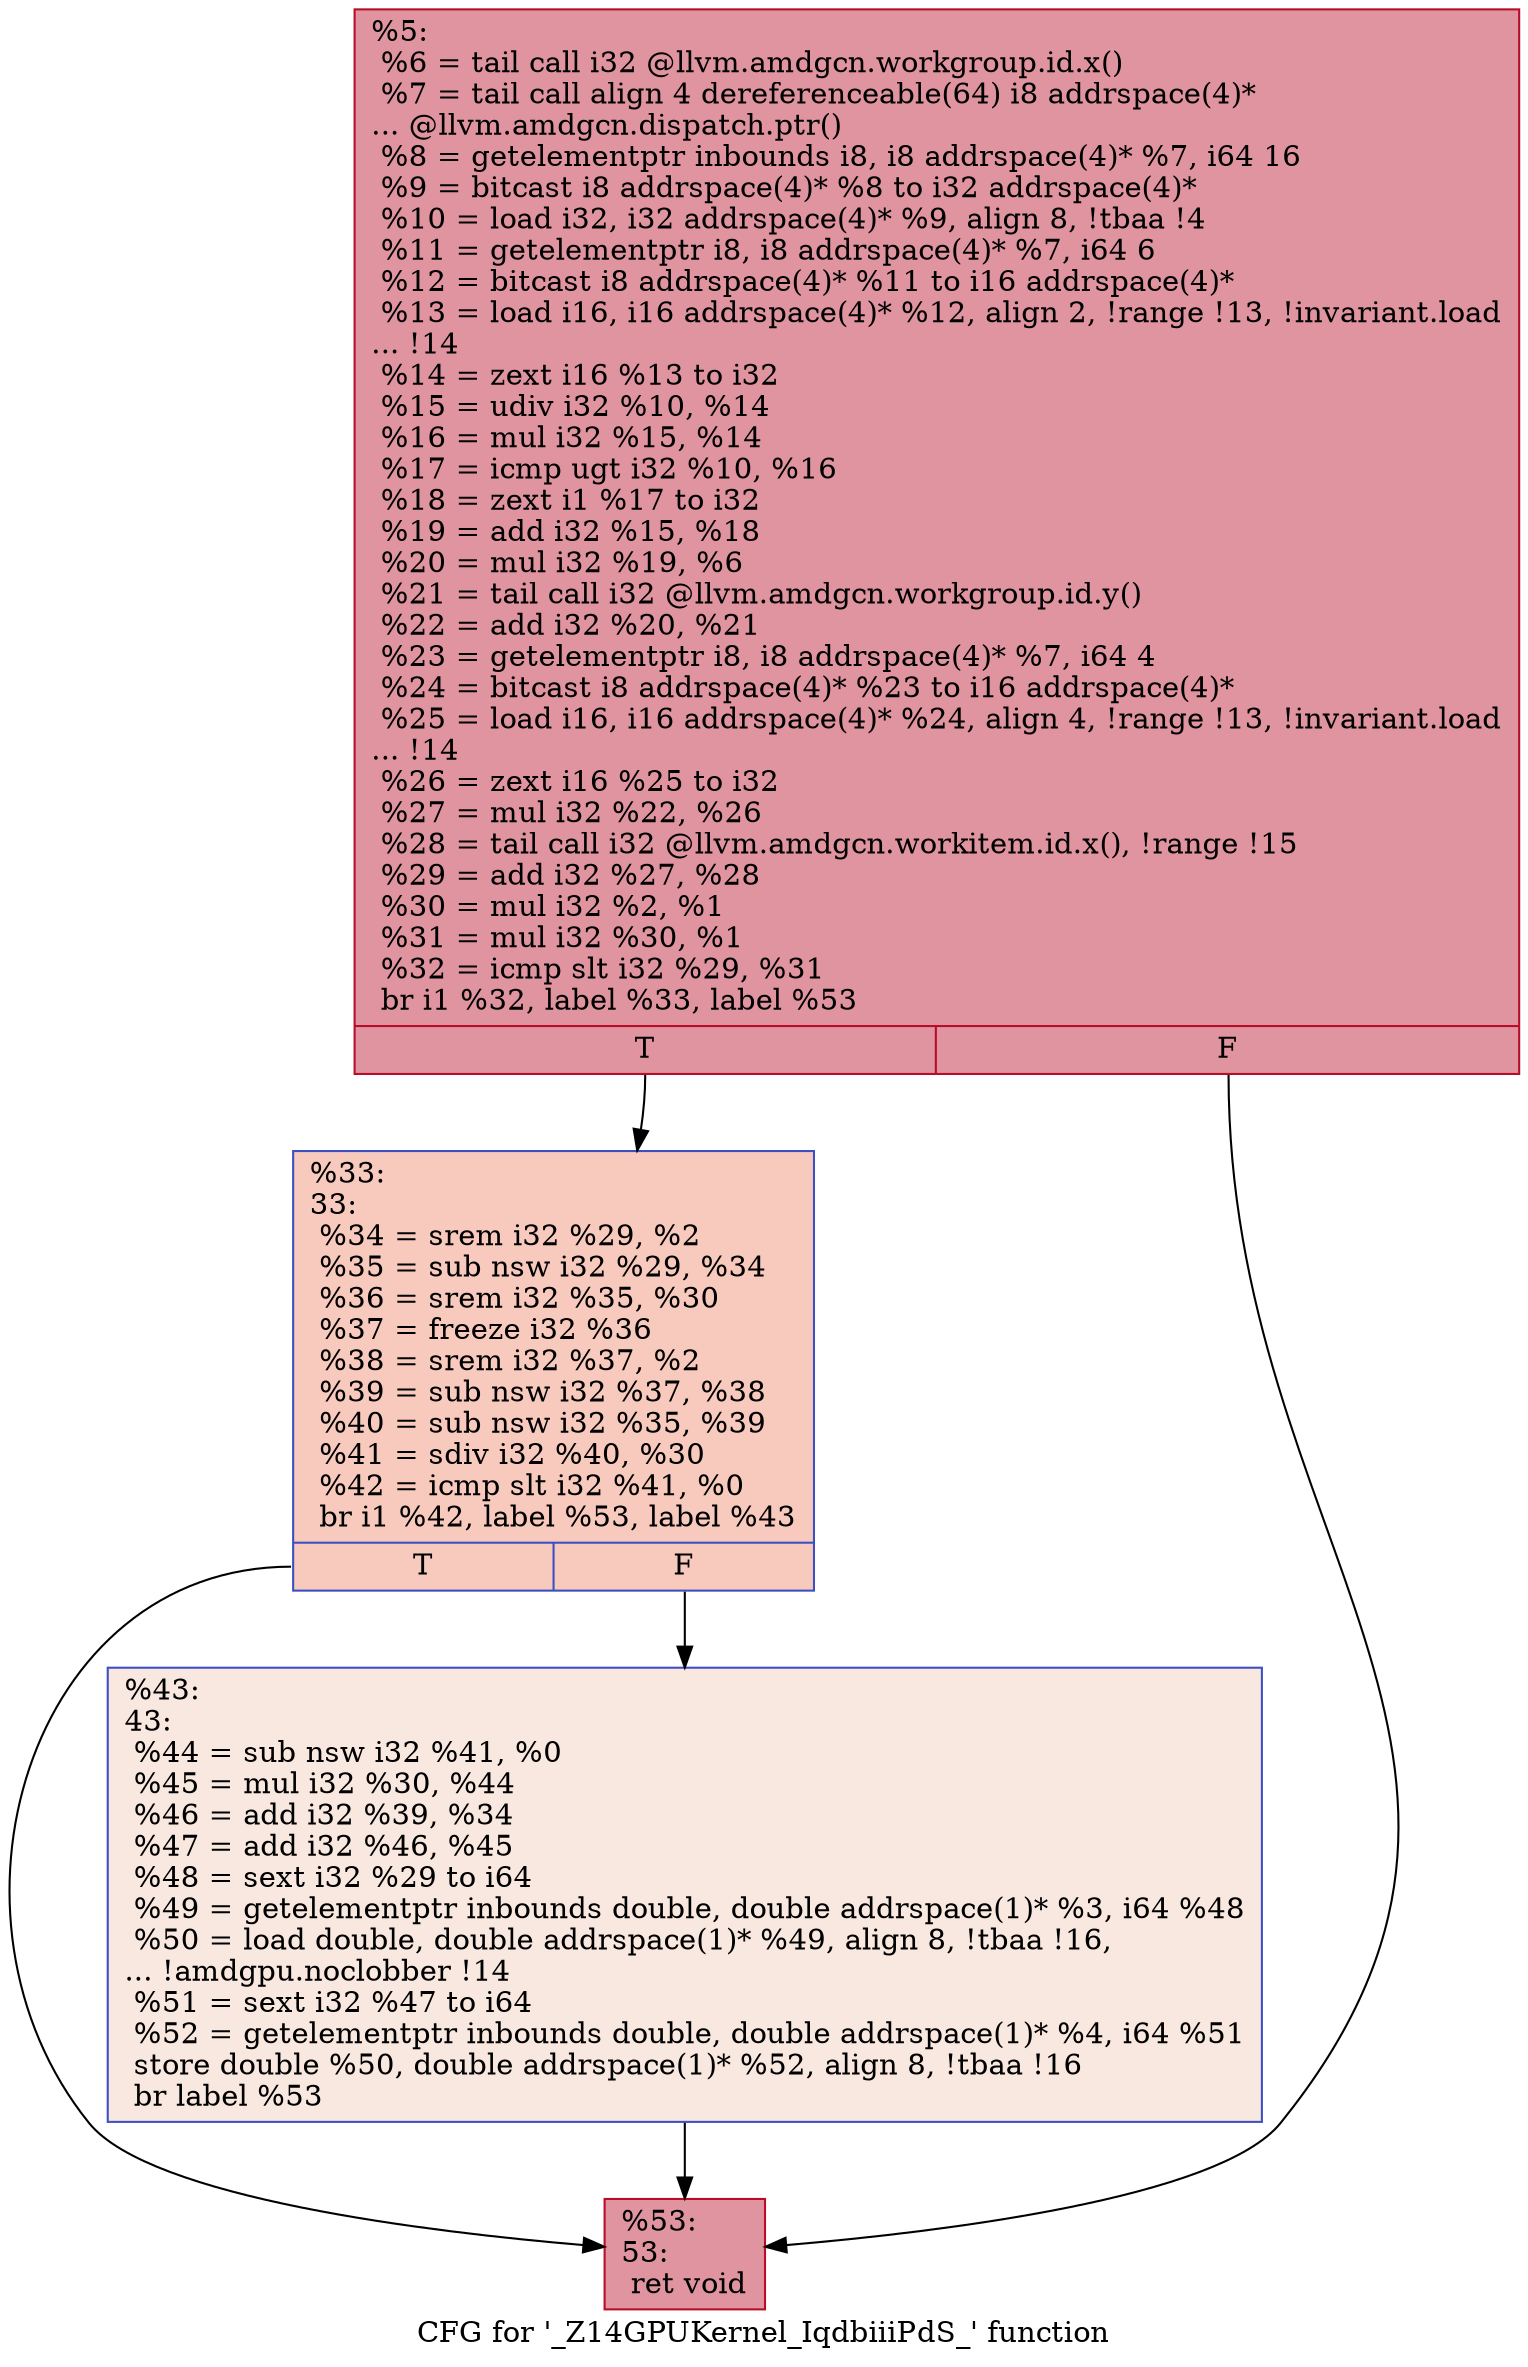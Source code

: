 digraph "CFG for '_Z14GPUKernel_IqdbiiiPdS_' function" {
	label="CFG for '_Z14GPUKernel_IqdbiiiPdS_' function";

	Node0x50cb7b0 [shape=record,color="#b70d28ff", style=filled, fillcolor="#b70d2870",label="{%5:\l  %6 = tail call i32 @llvm.amdgcn.workgroup.id.x()\l  %7 = tail call align 4 dereferenceable(64) i8 addrspace(4)*\l... @llvm.amdgcn.dispatch.ptr()\l  %8 = getelementptr inbounds i8, i8 addrspace(4)* %7, i64 16\l  %9 = bitcast i8 addrspace(4)* %8 to i32 addrspace(4)*\l  %10 = load i32, i32 addrspace(4)* %9, align 8, !tbaa !4\l  %11 = getelementptr i8, i8 addrspace(4)* %7, i64 6\l  %12 = bitcast i8 addrspace(4)* %11 to i16 addrspace(4)*\l  %13 = load i16, i16 addrspace(4)* %12, align 2, !range !13, !invariant.load\l... !14\l  %14 = zext i16 %13 to i32\l  %15 = udiv i32 %10, %14\l  %16 = mul i32 %15, %14\l  %17 = icmp ugt i32 %10, %16\l  %18 = zext i1 %17 to i32\l  %19 = add i32 %15, %18\l  %20 = mul i32 %19, %6\l  %21 = tail call i32 @llvm.amdgcn.workgroup.id.y()\l  %22 = add i32 %20, %21\l  %23 = getelementptr i8, i8 addrspace(4)* %7, i64 4\l  %24 = bitcast i8 addrspace(4)* %23 to i16 addrspace(4)*\l  %25 = load i16, i16 addrspace(4)* %24, align 4, !range !13, !invariant.load\l... !14\l  %26 = zext i16 %25 to i32\l  %27 = mul i32 %22, %26\l  %28 = tail call i32 @llvm.amdgcn.workitem.id.x(), !range !15\l  %29 = add i32 %27, %28\l  %30 = mul i32 %2, %1\l  %31 = mul i32 %30, %1\l  %32 = icmp slt i32 %29, %31\l  br i1 %32, label %33, label %53\l|{<s0>T|<s1>F}}"];
	Node0x50cb7b0:s0 -> Node0x50cd5d0;
	Node0x50cb7b0:s1 -> Node0x50cd660;
	Node0x50cd5d0 [shape=record,color="#3d50c3ff", style=filled, fillcolor="#ef886b70",label="{%33:\l33:                                               \l  %34 = srem i32 %29, %2\l  %35 = sub nsw i32 %29, %34\l  %36 = srem i32 %35, %30\l  %37 = freeze i32 %36\l  %38 = srem i32 %37, %2\l  %39 = sub nsw i32 %37, %38\l  %40 = sub nsw i32 %35, %39\l  %41 = sdiv i32 %40, %30\l  %42 = icmp slt i32 %41, %0\l  br i1 %42, label %53, label %43\l|{<s0>T|<s1>F}}"];
	Node0x50cd5d0:s0 -> Node0x50cd660;
	Node0x50cd5d0:s1 -> Node0x50cf770;
	Node0x50cf770 [shape=record,color="#3d50c3ff", style=filled, fillcolor="#f1ccb870",label="{%43:\l43:                                               \l  %44 = sub nsw i32 %41, %0\l  %45 = mul i32 %30, %44\l  %46 = add i32 %39, %34\l  %47 = add i32 %46, %45\l  %48 = sext i32 %29 to i64\l  %49 = getelementptr inbounds double, double addrspace(1)* %3, i64 %48\l  %50 = load double, double addrspace(1)* %49, align 8, !tbaa !16,\l... !amdgpu.noclobber !14\l  %51 = sext i32 %47 to i64\l  %52 = getelementptr inbounds double, double addrspace(1)* %4, i64 %51\l  store double %50, double addrspace(1)* %52, align 8, !tbaa !16\l  br label %53\l}"];
	Node0x50cf770 -> Node0x50cd660;
	Node0x50cd660 [shape=record,color="#b70d28ff", style=filled, fillcolor="#b70d2870",label="{%53:\l53:                                               \l  ret void\l}"];
}
